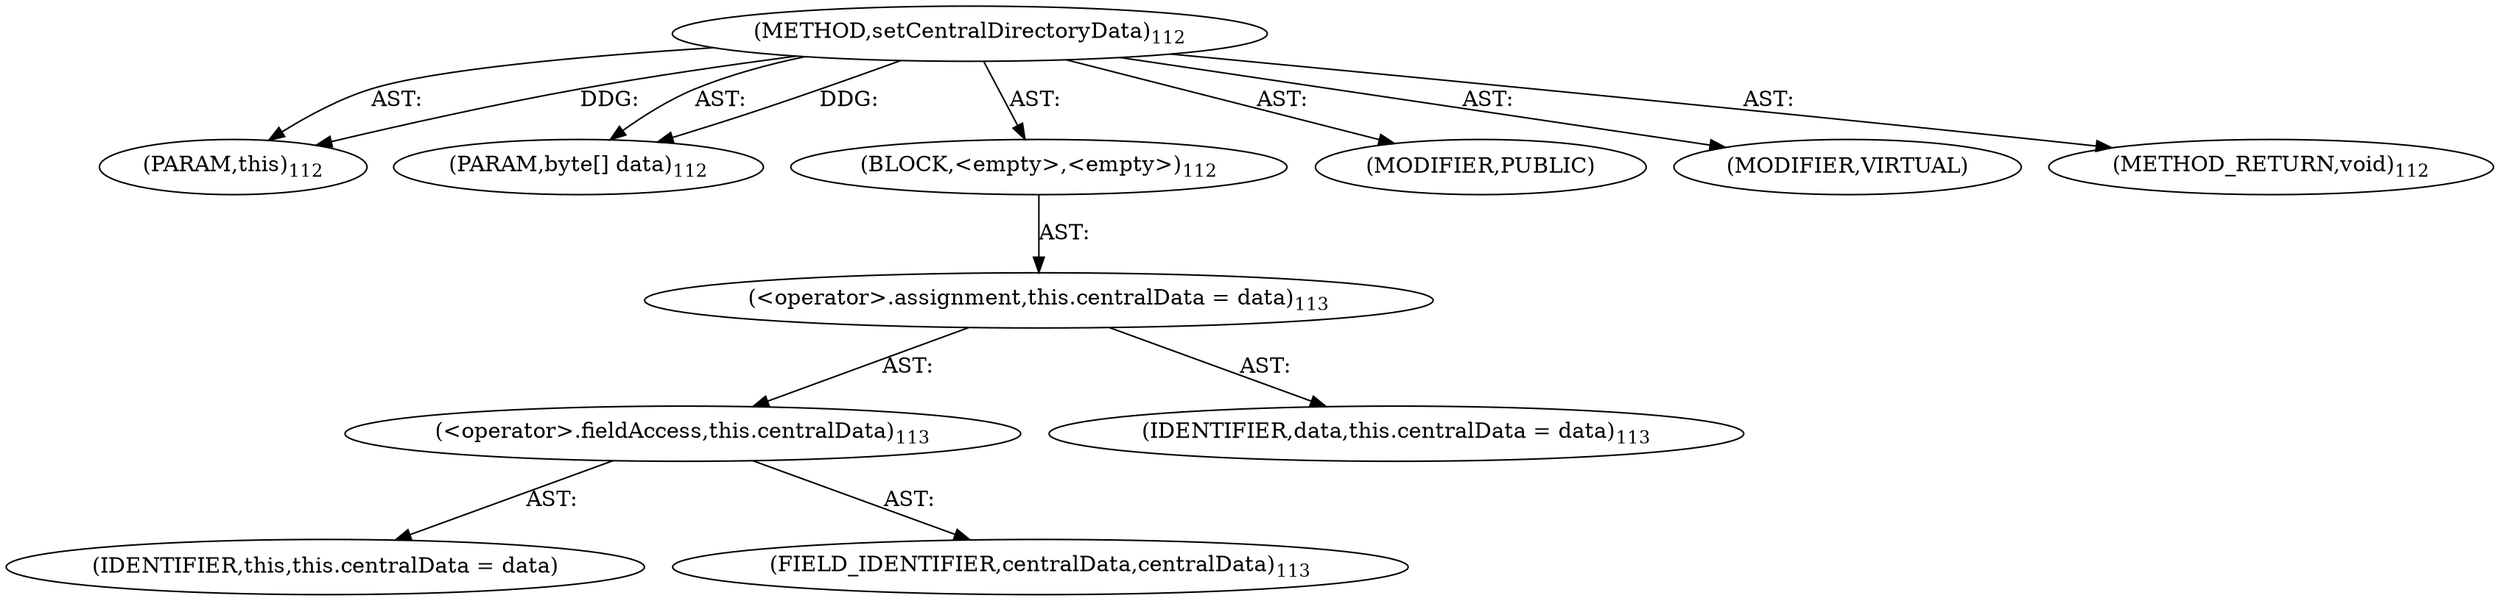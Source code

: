 digraph "setCentralDirectoryData" {  
"111669149701" [label = <(METHOD,setCentralDirectoryData)<SUB>112</SUB>> ]
"115964117002" [label = <(PARAM,this)<SUB>112</SUB>> ]
"115964117003" [label = <(PARAM,byte[] data)<SUB>112</SUB>> ]
"25769803782" [label = <(BLOCK,&lt;empty&gt;,&lt;empty&gt;)<SUB>112</SUB>> ]
"30064771083" [label = <(&lt;operator&gt;.assignment,this.centralData = data)<SUB>113</SUB>> ]
"30064771084" [label = <(&lt;operator&gt;.fieldAccess,this.centralData)<SUB>113</SUB>> ]
"68719476749" [label = <(IDENTIFIER,this,this.centralData = data)> ]
"55834574854" [label = <(FIELD_IDENTIFIER,centralData,centralData)<SUB>113</SUB>> ]
"68719476750" [label = <(IDENTIFIER,data,this.centralData = data)<SUB>113</SUB>> ]
"133143986189" [label = <(MODIFIER,PUBLIC)> ]
"133143986190" [label = <(MODIFIER,VIRTUAL)> ]
"128849018885" [label = <(METHOD_RETURN,void)<SUB>112</SUB>> ]
  "111669149701" -> "115964117002"  [ label = "AST: "] 
  "111669149701" -> "115964117003"  [ label = "AST: "] 
  "111669149701" -> "25769803782"  [ label = "AST: "] 
  "111669149701" -> "133143986189"  [ label = "AST: "] 
  "111669149701" -> "133143986190"  [ label = "AST: "] 
  "111669149701" -> "128849018885"  [ label = "AST: "] 
  "25769803782" -> "30064771083"  [ label = "AST: "] 
  "30064771083" -> "30064771084"  [ label = "AST: "] 
  "30064771083" -> "68719476750"  [ label = "AST: "] 
  "30064771084" -> "68719476749"  [ label = "AST: "] 
  "30064771084" -> "55834574854"  [ label = "AST: "] 
  "111669149701" -> "115964117002"  [ label = "DDG: "] 
  "111669149701" -> "115964117003"  [ label = "DDG: "] 
}
